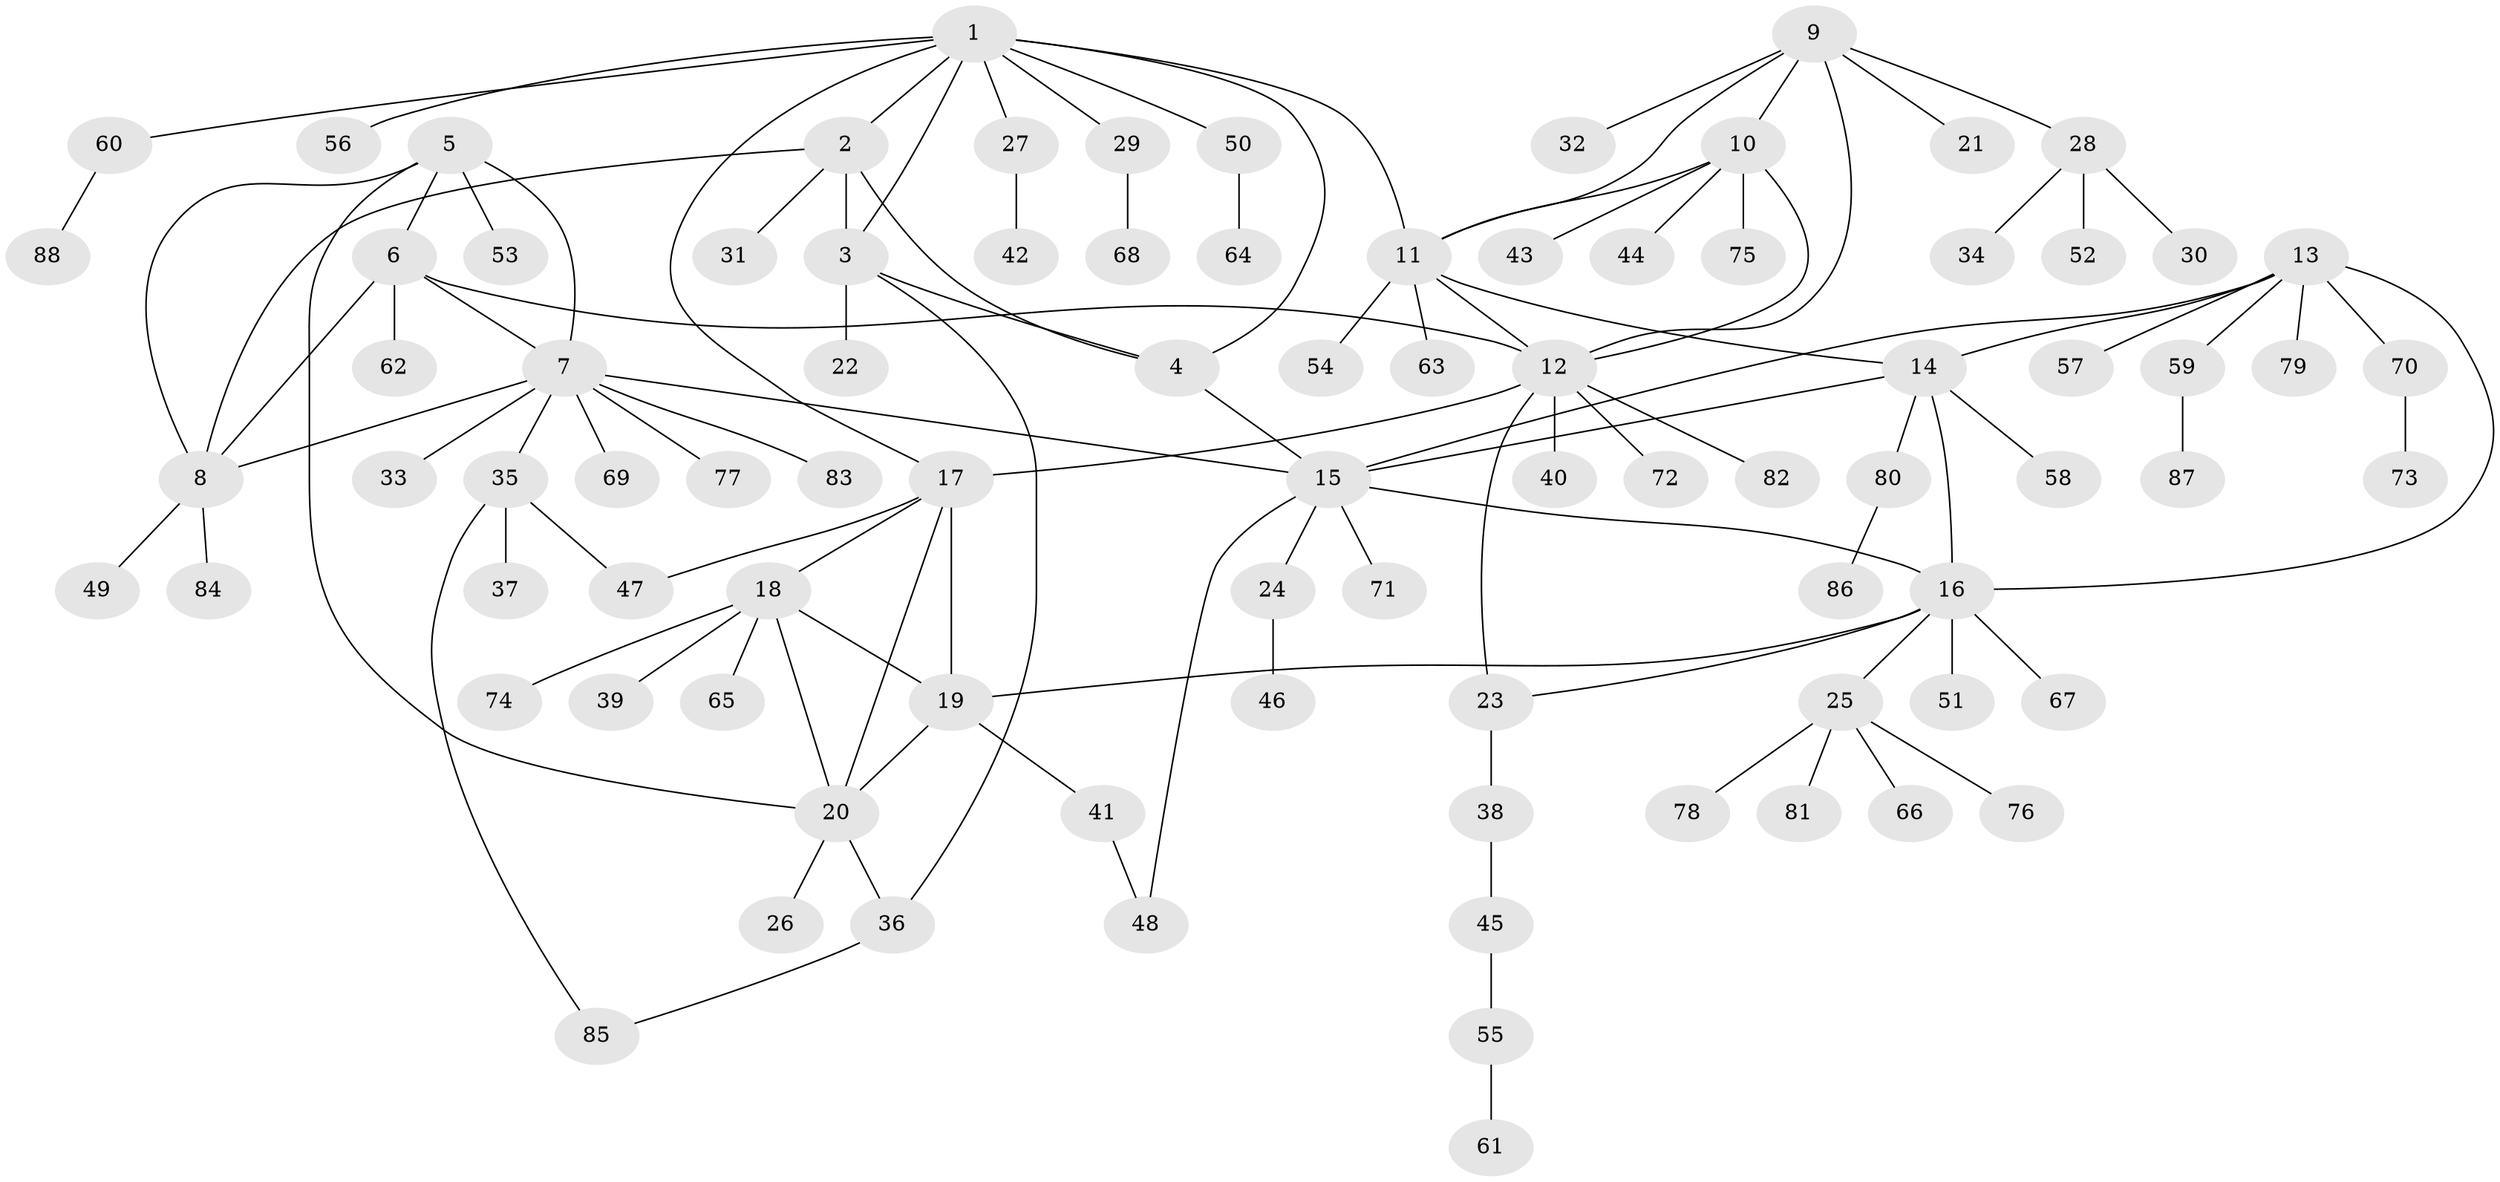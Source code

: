 // Generated by graph-tools (version 1.1) at 2025/50/03/09/25 03:50:28]
// undirected, 88 vertices, 113 edges
graph export_dot {
graph [start="1"]
  node [color=gray90,style=filled];
  1;
  2;
  3;
  4;
  5;
  6;
  7;
  8;
  9;
  10;
  11;
  12;
  13;
  14;
  15;
  16;
  17;
  18;
  19;
  20;
  21;
  22;
  23;
  24;
  25;
  26;
  27;
  28;
  29;
  30;
  31;
  32;
  33;
  34;
  35;
  36;
  37;
  38;
  39;
  40;
  41;
  42;
  43;
  44;
  45;
  46;
  47;
  48;
  49;
  50;
  51;
  52;
  53;
  54;
  55;
  56;
  57;
  58;
  59;
  60;
  61;
  62;
  63;
  64;
  65;
  66;
  67;
  68;
  69;
  70;
  71;
  72;
  73;
  74;
  75;
  76;
  77;
  78;
  79;
  80;
  81;
  82;
  83;
  84;
  85;
  86;
  87;
  88;
  1 -- 2;
  1 -- 3;
  1 -- 4;
  1 -- 11;
  1 -- 17;
  1 -- 27;
  1 -- 29;
  1 -- 50;
  1 -- 56;
  1 -- 60;
  2 -- 3;
  2 -- 4;
  2 -- 8;
  2 -- 31;
  3 -- 4;
  3 -- 22;
  3 -- 36;
  4 -- 15;
  5 -- 6;
  5 -- 7;
  5 -- 8;
  5 -- 20;
  5 -- 53;
  6 -- 7;
  6 -- 8;
  6 -- 12;
  6 -- 62;
  7 -- 8;
  7 -- 15;
  7 -- 33;
  7 -- 35;
  7 -- 69;
  7 -- 77;
  7 -- 83;
  8 -- 49;
  8 -- 84;
  9 -- 10;
  9 -- 11;
  9 -- 12;
  9 -- 21;
  9 -- 28;
  9 -- 32;
  10 -- 11;
  10 -- 12;
  10 -- 43;
  10 -- 44;
  10 -- 75;
  11 -- 12;
  11 -- 14;
  11 -- 54;
  11 -- 63;
  12 -- 17;
  12 -- 23;
  12 -- 40;
  12 -- 72;
  12 -- 82;
  13 -- 14;
  13 -- 15;
  13 -- 16;
  13 -- 57;
  13 -- 59;
  13 -- 70;
  13 -- 79;
  14 -- 15;
  14 -- 16;
  14 -- 58;
  14 -- 80;
  15 -- 16;
  15 -- 24;
  15 -- 48;
  15 -- 71;
  16 -- 19;
  16 -- 23;
  16 -- 25;
  16 -- 51;
  16 -- 67;
  17 -- 18;
  17 -- 19;
  17 -- 20;
  17 -- 47;
  18 -- 19;
  18 -- 20;
  18 -- 39;
  18 -- 65;
  18 -- 74;
  19 -- 20;
  19 -- 41;
  20 -- 26;
  20 -- 36;
  23 -- 38;
  24 -- 46;
  25 -- 66;
  25 -- 76;
  25 -- 78;
  25 -- 81;
  27 -- 42;
  28 -- 30;
  28 -- 34;
  28 -- 52;
  29 -- 68;
  35 -- 37;
  35 -- 47;
  35 -- 85;
  36 -- 85;
  38 -- 45;
  41 -- 48;
  45 -- 55;
  50 -- 64;
  55 -- 61;
  59 -- 87;
  60 -- 88;
  70 -- 73;
  80 -- 86;
}

